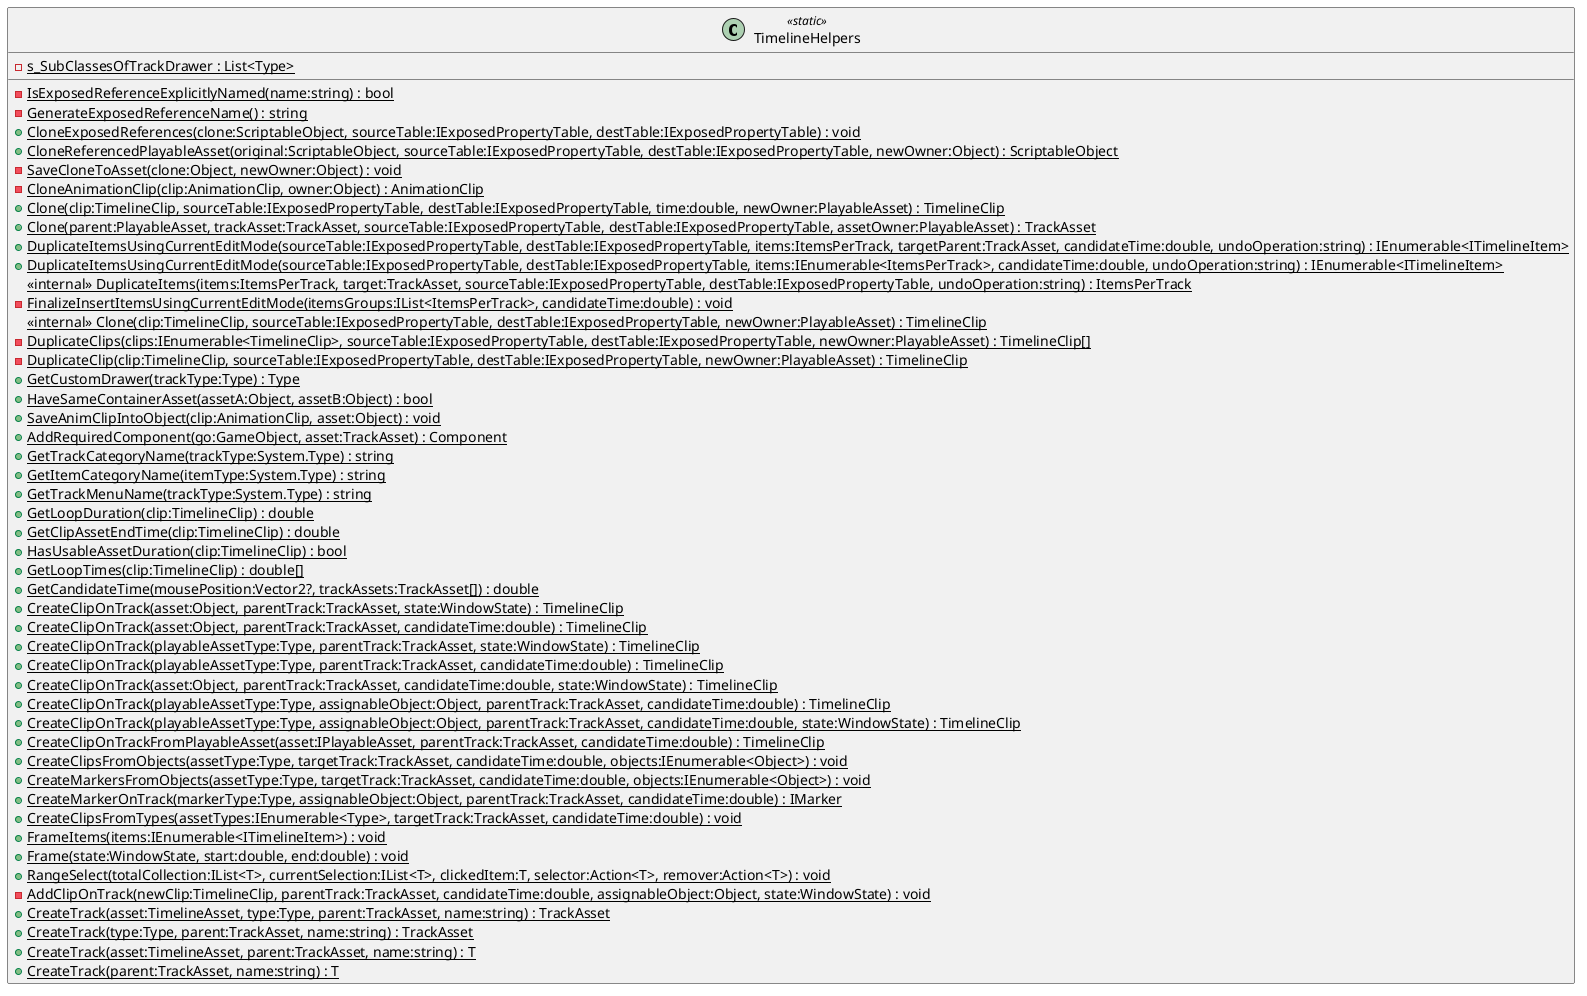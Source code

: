 @startuml
class TimelineHelpers <<static>> {
    {static} - s_SubClassesOfTrackDrawer : List<Type>
    {static} - IsExposedReferenceExplicitlyNamed(name:string) : bool
    {static} - GenerateExposedReferenceName() : string
    + {static} CloneExposedReferences(clone:ScriptableObject, sourceTable:IExposedPropertyTable, destTable:IExposedPropertyTable) : void
    + {static} CloneReferencedPlayableAsset(original:ScriptableObject, sourceTable:IExposedPropertyTable, destTable:IExposedPropertyTable, newOwner:Object) : ScriptableObject
    {static} - SaveCloneToAsset(clone:Object, newOwner:Object) : void
    {static} - CloneAnimationClip(clip:AnimationClip, owner:Object) : AnimationClip
    + {static} Clone(clip:TimelineClip, sourceTable:IExposedPropertyTable, destTable:IExposedPropertyTable, time:double, newOwner:PlayableAsset) : TimelineClip
    + {static} Clone(parent:PlayableAsset, trackAsset:TrackAsset, sourceTable:IExposedPropertyTable, destTable:IExposedPropertyTable, assetOwner:PlayableAsset) : TrackAsset
    + {static} DuplicateItemsUsingCurrentEditMode(sourceTable:IExposedPropertyTable, destTable:IExposedPropertyTable, items:ItemsPerTrack, targetParent:TrackAsset, candidateTime:double, undoOperation:string) : IEnumerable<ITimelineItem>
    + {static} DuplicateItemsUsingCurrentEditMode(sourceTable:IExposedPropertyTable, destTable:IExposedPropertyTable, items:IEnumerable<ItemsPerTrack>, candidateTime:double, undoOperation:string) : IEnumerable<ITimelineItem>
    <<internal>> {static} DuplicateItems(items:ItemsPerTrack, target:TrackAsset, sourceTable:IExposedPropertyTable, destTable:IExposedPropertyTable, undoOperation:string) : ItemsPerTrack
    {static} - FinalizeInsertItemsUsingCurrentEditMode(itemsGroups:IList<ItemsPerTrack>, candidateTime:double) : void
    <<internal>> {static} Clone(clip:TimelineClip, sourceTable:IExposedPropertyTable, destTable:IExposedPropertyTable, newOwner:PlayableAsset) : TimelineClip
    {static} - DuplicateClips(clips:IEnumerable<TimelineClip>, sourceTable:IExposedPropertyTable, destTable:IExposedPropertyTable, newOwner:PlayableAsset) : TimelineClip[]
    {static} - DuplicateClip(clip:TimelineClip, sourceTable:IExposedPropertyTable, destTable:IExposedPropertyTable, newOwner:PlayableAsset) : TimelineClip
    + {static} GetCustomDrawer(trackType:Type) : Type
    + {static} HaveSameContainerAsset(assetA:Object, assetB:Object) : bool
    + {static} SaveAnimClipIntoObject(clip:AnimationClip, asset:Object) : void
    + {static} AddRequiredComponent(go:GameObject, asset:TrackAsset) : Component
    + {static} GetTrackCategoryName(trackType:System.Type) : string
    + {static} GetItemCategoryName(itemType:System.Type) : string
    + {static} GetTrackMenuName(trackType:System.Type) : string
    + {static} GetLoopDuration(clip:TimelineClip) : double
    + {static} GetClipAssetEndTime(clip:TimelineClip) : double
    + {static} HasUsableAssetDuration(clip:TimelineClip) : bool
    + {static} GetLoopTimes(clip:TimelineClip) : double[]
    + {static} GetCandidateTime(mousePosition:Vector2?, trackAssets:TrackAsset[]) : double
    + {static} CreateClipOnTrack(asset:Object, parentTrack:TrackAsset, state:WindowState) : TimelineClip
    + {static} CreateClipOnTrack(asset:Object, parentTrack:TrackAsset, candidateTime:double) : TimelineClip
    + {static} CreateClipOnTrack(playableAssetType:Type, parentTrack:TrackAsset, state:WindowState) : TimelineClip
    + {static} CreateClipOnTrack(playableAssetType:Type, parentTrack:TrackAsset, candidateTime:double) : TimelineClip
    + {static} CreateClipOnTrack(asset:Object, parentTrack:TrackAsset, candidateTime:double, state:WindowState) : TimelineClip
    + {static} CreateClipOnTrack(playableAssetType:Type, assignableObject:Object, parentTrack:TrackAsset, candidateTime:double) : TimelineClip
    + {static} CreateClipOnTrack(playableAssetType:Type, assignableObject:Object, parentTrack:TrackAsset, candidateTime:double, state:WindowState) : TimelineClip
    + {static} CreateClipOnTrackFromPlayableAsset(asset:IPlayableAsset, parentTrack:TrackAsset, candidateTime:double) : TimelineClip
    + {static} CreateClipsFromObjects(assetType:Type, targetTrack:TrackAsset, candidateTime:double, objects:IEnumerable<Object>) : void
    + {static} CreateMarkersFromObjects(assetType:Type, targetTrack:TrackAsset, candidateTime:double, objects:IEnumerable<Object>) : void
    + {static} CreateMarkerOnTrack(markerType:Type, assignableObject:Object, parentTrack:TrackAsset, candidateTime:double) : IMarker
    + {static} CreateClipsFromTypes(assetTypes:IEnumerable<Type>, targetTrack:TrackAsset, candidateTime:double) : void
    + {static} FrameItems(items:IEnumerable<ITimelineItem>) : void
    + {static} Frame(state:WindowState, start:double, end:double) : void
    + {static} RangeSelect(totalCollection:IList<T>, currentSelection:IList<T>, clickedItem:T, selector:Action<T>, remover:Action<T>) : void
    {static} - AddClipOnTrack(newClip:TimelineClip, parentTrack:TrackAsset, candidateTime:double, assignableObject:Object, state:WindowState) : void
    + {static} CreateTrack(asset:TimelineAsset, type:Type, parent:TrackAsset, name:string) : TrackAsset
    + {static} CreateTrack(type:Type, parent:TrackAsset, name:string) : TrackAsset
    + {static} CreateTrack(asset:TimelineAsset, parent:TrackAsset, name:string) : T
    + {static} CreateTrack(parent:TrackAsset, name:string) : T
}
@enduml
